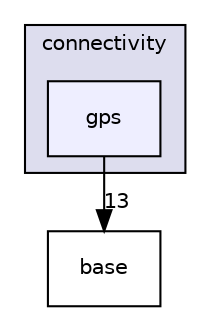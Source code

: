 digraph G {
  compound=true
  node [ fontsize="10", fontname="Helvetica"];
  edge [ labelfontsize="10", labelfontname="Helvetica"];
  subgraph clusterdir_b99e004ae81635e1f5f7317a998851cf {
    graph [ bgcolor="#ddddee", pencolor="black", label="connectivity" fontname="Helvetica", fontsize="10", URL="dir_b99e004ae81635e1f5f7317a998851cf.html"]
  dir_e141b536be11e6c72bd6d416d5b10c61 [shape=box, label="gps", style="filled", fillcolor="#eeeeff", pencolor="black", URL="dir_e141b536be11e6c72bd6d416d5b10c61.html"];
  }
  dir_96bebcbd622f6ba3e4502d519ed457a0 [shape=box label="base" URL="dir_96bebcbd622f6ba3e4502d519ed457a0.html"];
  dir_e141b536be11e6c72bd6d416d5b10c61->dir_96bebcbd622f6ba3e4502d519ed457a0 [headlabel="13", labeldistance=1.5 headhref="dir_000009_000005.html"];
}
